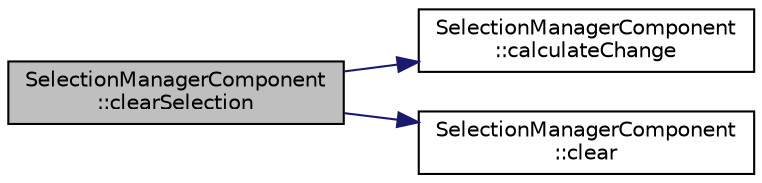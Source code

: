 digraph "SelectionManagerComponent::clearSelection"
{
 // LATEX_PDF_SIZE
  edge [fontname="Helvetica",fontsize="10",labelfontname="Helvetica",labelfontsize="10"];
  node [fontname="Helvetica",fontsize="10",shape=record];
  rankdir="LR";
  Node1 [label="SelectionManagerComponent\l::clearSelection",height=0.2,width=0.4,color="black", fillcolor="grey75", style="filled", fontcolor="black",tooltip=" "];
  Node1 -> Node2 [color="midnightblue",fontsize="10",style="solid",fontname="Helvetica"];
  Node2 [label="SelectionManagerComponent\l::calculateChange",height=0.2,width=0.4,color="black", fillcolor="white", style="filled",URL="$class_selection_manager_component.html#a54c8a69bcf0166c3597afcb82adbf692",tooltip=" "];
  Node1 -> Node3 [color="midnightblue",fontsize="10",style="solid",fontname="Helvetica"];
  Node3 [label="SelectionManagerComponent\l::clear",height=0.2,width=0.4,color="black", fillcolor="white", style="filled",URL="$class_selection_manager_component.html#aa492c4e3b2b676292943210b5c60fe9f",tooltip=" "];
}
